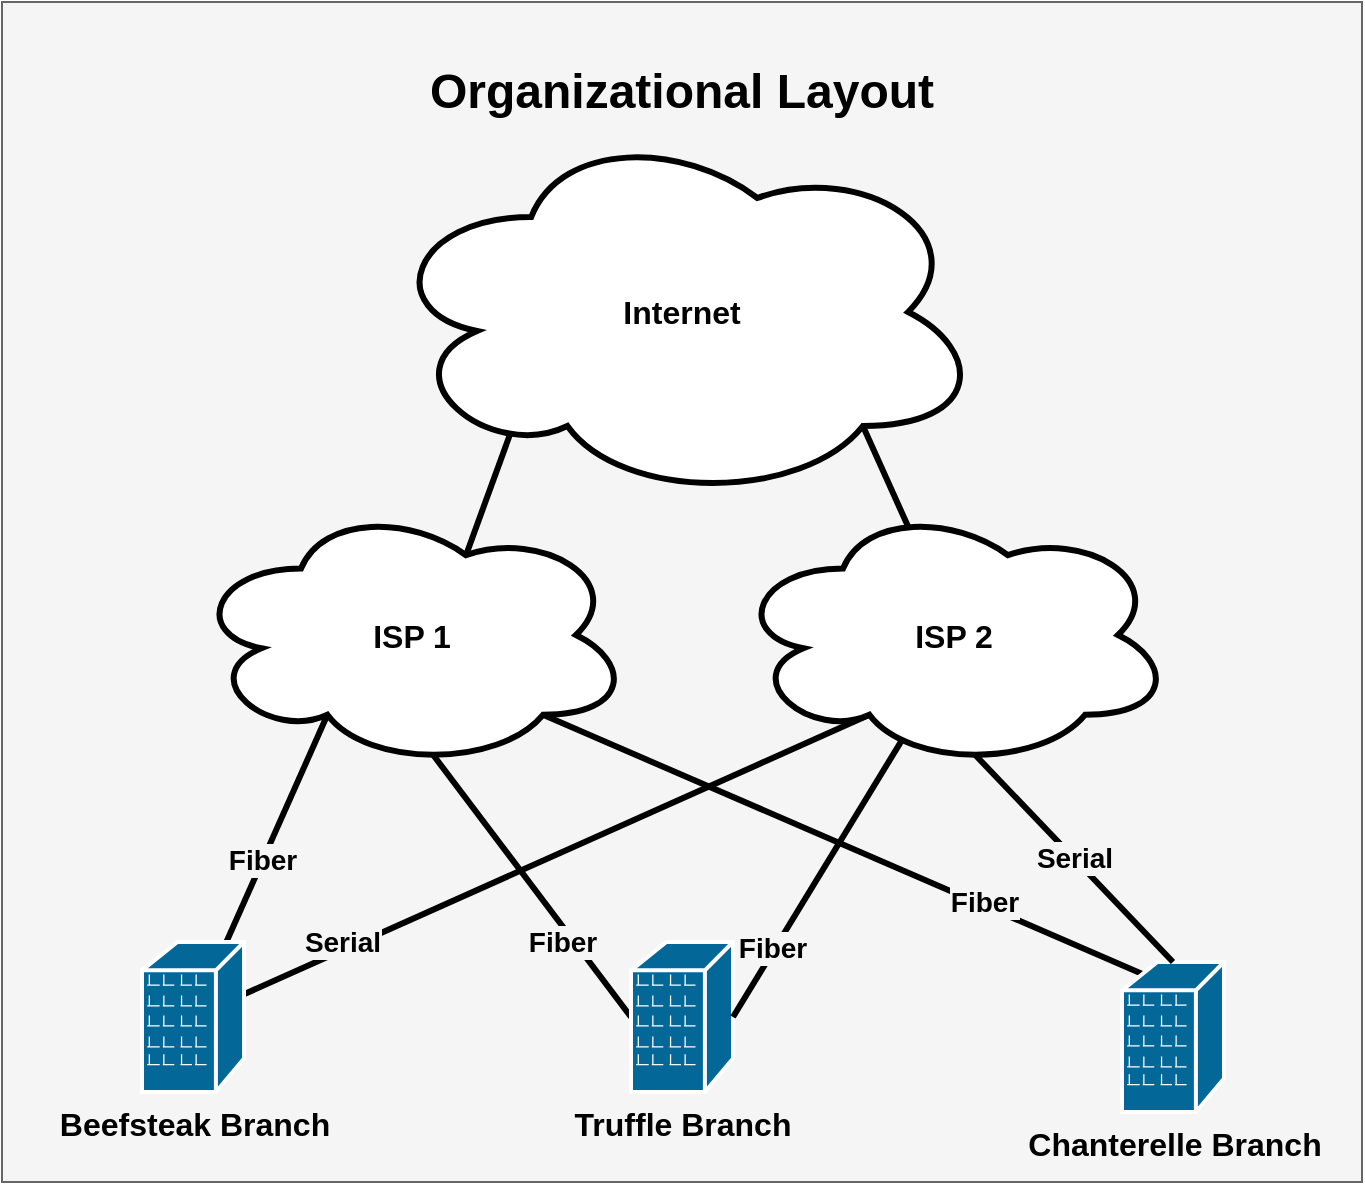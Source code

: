 <mxfile version="26.0.11">
  <diagram name="Page-1" id="c37626ed-c26b-45fb-9056-f9ebc6bb27b6">
    <mxGraphModel dx="1434" dy="759" grid="1" gridSize="10" guides="1" tooltips="1" connect="1" arrows="1" fold="1" page="1" pageScale="1" pageWidth="1100" pageHeight="850" background="none" math="0" shadow="0">
      <root>
        <mxCell id="0" />
        <mxCell id="1" parent="0" />
        <mxCell id="_jK0SVHkLejpZEnpElJ0-42" value="" style="rounded=0;whiteSpace=wrap;html=1;fillColor=#f5f5f5;strokeColor=#666666;fontColor=#333333;" parent="1" vertex="1">
          <mxGeometry x="260" y="150" width="680" height="590" as="geometry" />
        </mxCell>
        <mxCell id="_jK0SVHkLejpZEnpElJ0-24" value="Serial" style="endArrow=none;html=1;rounded=0;strokeWidth=3;entryX=0.31;entryY=0.8;entryDx=0;entryDy=0;entryPerimeter=0;fontSize=14;fontStyle=1;labelBackgroundColor=light-dark(#f5f5f5, #272727);" parent="1" source="_jK0SVHkLejpZEnpElJ0-1" target="_jK0SVHkLejpZEnpElJ0-19" edge="1">
          <mxGeometry x="-0.677" y="4" width="50" height="50" relative="1" as="geometry">
            <mxPoint x="161" y="605" as="sourcePoint" />
            <mxPoint x="355.8" y="616" as="targetPoint" />
            <mxPoint as="offset" />
          </mxGeometry>
        </mxCell>
        <mxCell id="_jK0SVHkLejpZEnpElJ0-36" value="Fiber" style="endArrow=none;html=1;rounded=0;strokeWidth=3;entryX=0.55;entryY=0.95;entryDx=0;entryDy=0;entryPerimeter=0;exitX=0;exitY=0.5;exitDx=0;exitDy=0;exitPerimeter=0;fontSize=14;fontStyle=1;labelBackgroundColor=light-dark(#f5f5f5, #272727);" parent="1" source="_jK0SVHkLejpZEnpElJ0-2" target="_jK0SVHkLejpZEnpElJ0-10" edge="1">
          <mxGeometry x="-0.383" y="5" width="50" height="50" relative="1" as="geometry">
            <mxPoint x="540" y="185" as="sourcePoint" />
            <mxPoint x="325.5" y="260" as="targetPoint" />
            <mxPoint as="offset" />
          </mxGeometry>
        </mxCell>
        <mxCell id="_jK0SVHkLejpZEnpElJ0-32" value="Fiber" style="endArrow=none;html=1;rounded=0;strokeWidth=3;entryX=0.2;entryY=0.08;entryDx=0;entryDy=0;entryPerimeter=0;exitX=0.8;exitY=0.8;exitDx=0;exitDy=0;exitPerimeter=0;fontSize=14;fontStyle=1;labelBackgroundColor=light-dark(#f5f5f5, #272727);" parent="1" source="_jK0SVHkLejpZEnpElJ0-10" target="_jK0SVHkLejpZEnpElJ0-3" edge="1">
          <mxGeometry x="0.464" y="1" width="50" height="50" relative="1" as="geometry">
            <mxPoint x="738.5" y="616" as="sourcePoint" />
            <mxPoint x="855" y="565" as="targetPoint" />
            <mxPoint x="1" as="offset" />
          </mxGeometry>
        </mxCell>
        <mxCell id="_jK0SVHkLejpZEnpElJ0-10" value="&lt;font style=&quot;font-size: 16px;&quot;&gt;&lt;b&gt;ISP 1&lt;/b&gt;&lt;/font&gt;" style="ellipse;shape=cloud;whiteSpace=wrap;html=1;strokeWidth=3;" parent="1" vertex="1">
          <mxGeometry x="354.5" y="400" width="220" height="133" as="geometry" />
        </mxCell>
        <mxCell id="_jK0SVHkLejpZEnpElJ0-19" value="&lt;font style=&quot;font-size: 16px;&quot;&gt;&lt;b&gt;ISP 2&lt;/b&gt;&lt;/font&gt;" style="ellipse;shape=cloud;whiteSpace=wrap;html=1;strokeWidth=3;" parent="1" vertex="1">
          <mxGeometry x="625.5" y="400" width="220" height="133" as="geometry" />
        </mxCell>
        <mxCell id="_jK0SVHkLejpZEnpElJ0-20" value="&lt;font style=&quot;font-size: 16px;&quot;&gt;&lt;b&gt;Internet&lt;/b&gt;&lt;/font&gt;" style="ellipse;shape=cloud;whiteSpace=wrap;html=1;strokeWidth=3;" parent="1" vertex="1">
          <mxGeometry x="449.25" y="210" width="301.5" height="190" as="geometry" />
        </mxCell>
        <mxCell id="_jK0SVHkLejpZEnpElJ0-23" value="Fiber" style="endArrow=none;html=1;rounded=0;strokeWidth=3;entryX=0.31;entryY=0.8;entryDx=0;entryDy=0;entryPerimeter=0;fontSize=14;labelBackgroundColor=light-dark(#f5f5f5, #272727);fontStyle=1" parent="1" source="_jK0SVHkLejpZEnpElJ0-1" target="_jK0SVHkLejpZEnpElJ0-10" edge="1">
          <mxGeometry x="-0.288" width="50" height="50" relative="1" as="geometry">
            <mxPoint x="504.5" y="640" as="sourcePoint" />
            <mxPoint x="221.238" y="657" as="targetPoint" />
            <mxPoint as="offset" />
          </mxGeometry>
        </mxCell>
        <mxCell id="_jK0SVHkLejpZEnpElJ0-18" style="edgeStyle=orthogonalEdgeStyle;rounded=0;orthogonalLoop=1;jettySize=auto;html=1;exitX=0.5;exitY=1;exitDx=0;exitDy=0;exitPerimeter=0;labelBackgroundColor=default;" parent="1" edge="1">
          <mxGeometry relative="1" as="geometry">
            <mxPoint x="508.5" y="305.5" as="sourcePoint" />
            <mxPoint x="508.5" y="305.5" as="targetPoint" />
          </mxGeometry>
        </mxCell>
        <mxCell id="_jK0SVHkLejpZEnpElJ0-2" value="&lt;font style=&quot;font-size: 16px;&quot;&gt;&lt;b&gt;Truffle Branch&lt;/b&gt;&lt;/font&gt;" style="shape=mxgraph.cisco.buildings.branch_office;sketch=0;html=1;pointerEvents=1;dashed=0;fillColor=#036897;strokeColor=#ffffff;strokeWidth=2;verticalLabelPosition=bottom;verticalAlign=top;align=center;outlineConnect=0;labelBackgroundColor=light-dark(#f5f5f5, #272727);" parent="1" vertex="1">
          <mxGeometry x="574.5" y="620" width="51" height="75" as="geometry" />
        </mxCell>
        <mxCell id="_jK0SVHkLejpZEnpElJ0-1" value="&lt;font style=&quot;font-size: 16px;&quot;&gt;&lt;b&gt;Beefsteak Branch&lt;/b&gt;&lt;/font&gt;" style="shape=mxgraph.cisco.buildings.branch_office;sketch=0;html=1;pointerEvents=1;dashed=0;fillColor=#036897;strokeColor=#ffffff;strokeWidth=2;verticalLabelPosition=bottom;verticalAlign=top;align=center;outlineConnect=0;" parent="1" vertex="1">
          <mxGeometry x="330" y="620" width="51" height="75" as="geometry" />
        </mxCell>
        <mxCell id="_jK0SVHkLejpZEnpElJ0-3" value="&lt;font style=&quot;font-size: 16px;&quot;&gt;&lt;b&gt;Chanterelle Branch&lt;/b&gt;&lt;/font&gt;" style="shape=mxgraph.cisco.buildings.branch_office;sketch=0;html=1;pointerEvents=1;dashed=0;fillColor=#036897;strokeColor=#ffffff;strokeWidth=2;verticalLabelPosition=bottom;verticalAlign=top;align=center;outlineConnect=0;" parent="1" vertex="1">
          <mxGeometry x="820" y="630" width="51" height="75" as="geometry" />
        </mxCell>
        <mxCell id="_jK0SVHkLejpZEnpElJ0-33" value="" style="endArrow=none;html=1;rounded=0;strokeWidth=3;entryX=0.8;entryY=0.8;entryDx=0;entryDy=0;entryPerimeter=0;exitX=0.4;exitY=0.1;exitDx=0;exitDy=0;exitPerimeter=0;" parent="1" source="_jK0SVHkLejpZEnpElJ0-19" target="_jK0SVHkLejpZEnpElJ0-20" edge="1">
          <mxGeometry width="50" height="50" relative="1" as="geometry">
            <mxPoint x="746" y="533" as="sourcePoint" />
            <mxPoint x="865" y="575" as="targetPoint" />
          </mxGeometry>
        </mxCell>
        <mxCell id="_jK0SVHkLejpZEnpElJ0-34" value="" style="endArrow=none;html=1;rounded=0;strokeWidth=3;entryX=0.215;entryY=0.821;entryDx=0;entryDy=0;entryPerimeter=0;exitX=0.625;exitY=0.2;exitDx=0;exitDy=0;exitPerimeter=0;" parent="1" source="_jK0SVHkLejpZEnpElJ0-10" target="_jK0SVHkLejpZEnpElJ0-20" edge="1">
          <mxGeometry width="50" height="50" relative="1" as="geometry">
            <mxPoint x="756" y="543" as="sourcePoint" />
            <mxPoint x="875" y="585" as="targetPoint" />
          </mxGeometry>
        </mxCell>
        <mxCell id="_jK0SVHkLejpZEnpElJ0-37" value="Serial" style="endArrow=none;html=1;rounded=0;strokeWidth=3;entryX=0.5;entryY=0;entryDx=0;entryDy=0;entryPerimeter=0;exitX=0.55;exitY=0.95;exitDx=0;exitDy=0;exitPerimeter=0;labelBackgroundColor=light-dark(#f5f5f5, #272727);fontSize=14;fontStyle=1" parent="1" source="_jK0SVHkLejpZEnpElJ0-19" target="_jK0SVHkLejpZEnpElJ0-3" edge="1">
          <mxGeometry width="50" height="50" relative="1" as="geometry">
            <mxPoint x="748.5" y="626" as="sourcePoint" />
            <mxPoint x="676" y="720" as="targetPoint" />
          </mxGeometry>
        </mxCell>
        <mxCell id="_jK0SVHkLejpZEnpElJ0-41" value="&lt;font style=&quot;font-size: 24px;&quot;&gt;&lt;b&gt;Organizational Layout&lt;/b&gt;&lt;/font&gt;" style="text;html=1;align=center;verticalAlign=middle;whiteSpace=wrap;rounded=0;" parent="1" vertex="1">
          <mxGeometry x="395" y="180" width="410" height="30" as="geometry" />
        </mxCell>
        <mxCell id="_jK0SVHkLejpZEnpElJ0-35" value="Fiber" style="endArrow=none;html=1;rounded=0;strokeWidth=3;entryX=0.384;entryY=0.895;entryDx=0;entryDy=0;entryPerimeter=0;exitX=1;exitY=0.5;exitDx=0;exitDy=0;exitPerimeter=0;fontSize=14;fontStyle=1;labelBackgroundColor=light-dark(#f5f5f5, #272727);" parent="1" source="_jK0SVHkLejpZEnpElJ0-2" target="_jK0SVHkLejpZEnpElJ0-19" edge="1">
          <mxGeometry x="-0.504" y="1" width="50" height="50" relative="1" as="geometry">
            <mxPoint x="766" y="553" as="sourcePoint" />
            <mxPoint x="508.5" y="278.5" as="targetPoint" />
            <Array as="points" />
            <mxPoint as="offset" />
          </mxGeometry>
        </mxCell>
      </root>
    </mxGraphModel>
  </diagram>
</mxfile>
